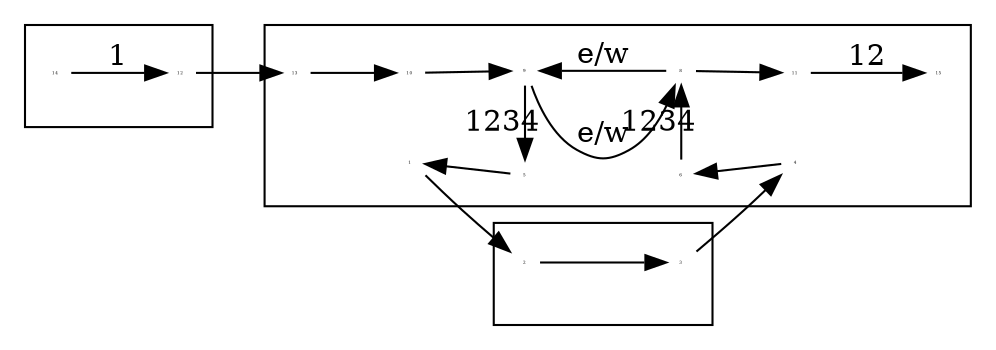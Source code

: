 digraph TNFA2TDFA_s1
{
  rankdir = LR;
  node[width = 0.2, height = 0.2,fixedsize = "true",shape = plaintext,fontsize = 2];

  subgraph cluster_S1
  {
    rankdir = LR;
    14 -> 12[label = "1", texlbl = "$\epsilon/SS_2$"];
  } 

  subgraph cluster_S2
  {
    13 -> 10[label = " ", texlbl = "$\epsilon/\omega$"];
    10 -> 9[label = " ", texlbl = "$\epsilon/CS_1$"];
    9 -> 5 [label = "1234", texlbl = "$\epsilon/\omega$"];
    5 -> 1[label = " ", texlbl = "$\epsilon/SS_1$"];
    4 -> 6[label = " ", texlbl = "$\epsilon/SE_1$"];
    6 -> 8[label = "1234", texlbl = "$\epsilon/\omega$"];
    8 -> 11[label = " ", texlbl = "$\epsilon/CE_1$"];
    11 -> 15[label = "12", texlbl = "$\epsilon/SE_2$"];
    9 -> 8[label = "e/w",texlbl = "$\epsilon/\omega$"];
    8 -> 9[label = "e/w",texlbl = "$\epsilon/\omega$"];
    {rank = "same"; 5 9};
    {rank = "same"; 1 10};
    {rank = "same"; 6 8};
    {rank = "same"; 4 11};

  } 

  subgraph cluster_S3
  {
    2 -> 3[label = " ", texlbl = "$\epsilon/\omega$"];
  } 

  12 -> 13[label = " ", texlbl = "$t/\omega$"];  
  1 -> 2[label = " ", texlbl = "$+/\omega$"];
  3 -> 4[label = " ", texlbl = "$t/\omega$"];

}
